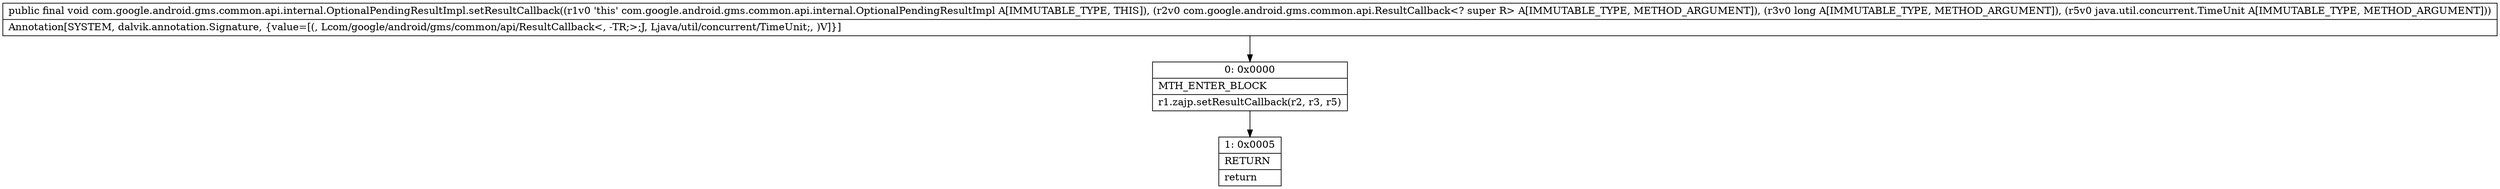 digraph "CFG forcom.google.android.gms.common.api.internal.OptionalPendingResultImpl.setResultCallback(Lcom\/google\/android\/gms\/common\/api\/ResultCallback;JLjava\/util\/concurrent\/TimeUnit;)V" {
Node_0 [shape=record,label="{0\:\ 0x0000|MTH_ENTER_BLOCK\l|r1.zajp.setResultCallback(r2, r3, r5)\l}"];
Node_1 [shape=record,label="{1\:\ 0x0005|RETURN\l|return\l}"];
MethodNode[shape=record,label="{public final void com.google.android.gms.common.api.internal.OptionalPendingResultImpl.setResultCallback((r1v0 'this' com.google.android.gms.common.api.internal.OptionalPendingResultImpl A[IMMUTABLE_TYPE, THIS]), (r2v0 com.google.android.gms.common.api.ResultCallback\<? super R\> A[IMMUTABLE_TYPE, METHOD_ARGUMENT]), (r3v0 long A[IMMUTABLE_TYPE, METHOD_ARGUMENT]), (r5v0 java.util.concurrent.TimeUnit A[IMMUTABLE_TYPE, METHOD_ARGUMENT]))  | Annotation[SYSTEM, dalvik.annotation.Signature, \{value=[(, Lcom\/google\/android\/gms\/common\/api\/ResultCallback\<, \-TR;\>;J, Ljava\/util\/concurrent\/TimeUnit;, )V]\}]\l}"];
MethodNode -> Node_0;
Node_0 -> Node_1;
}

